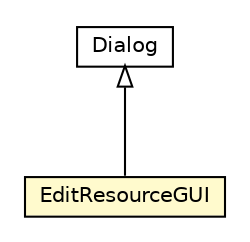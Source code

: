 #!/usr/local/bin/dot
#
# Class diagram 
# Generated by UMLGraph version R5_6-24-gf6e263 (http://www.umlgraph.org/)
#

digraph G {
	edge [fontname="Helvetica",fontsize=10,labelfontname="Helvetica",labelfontsize=10];
	node [fontname="Helvetica",fontsize=10,shape=plaintext];
	nodesep=0.25;
	ranksep=0.5;
	// org.universAAL.tools.makrorecorder.swingGUI.pattern.resource.EditResourceGUI
	c53194 [label=<<table title="org.universAAL.tools.makrorecorder.swingGUI.pattern.resource.EditResourceGUI" border="0" cellborder="1" cellspacing="0" cellpadding="2" port="p" bgcolor="lemonChiffon" href="./EditResourceGUI.html">
		<tr><td><table border="0" cellspacing="0" cellpadding="1">
<tr><td align="center" balign="center"> EditResourceGUI </td></tr>
		</table></td></tr>
		</table>>, URL="./EditResourceGUI.html", fontname="Helvetica", fontcolor="black", fontsize=10.0];
	//org.universAAL.tools.makrorecorder.swingGUI.pattern.resource.EditResourceGUI extends java.awt.Dialog
	c53448:p -> c53194:p [dir=back,arrowtail=empty];
	// java.awt.Dialog
	c53448 [label=<<table title="java.awt.Dialog" border="0" cellborder="1" cellspacing="0" cellpadding="2" port="p" href="http://java.sun.com/j2se/1.4.2/docs/api/java/awt/Dialog.html">
		<tr><td><table border="0" cellspacing="0" cellpadding="1">
<tr><td align="center" balign="center"> Dialog </td></tr>
		</table></td></tr>
		</table>>, URL="http://java.sun.com/j2se/1.4.2/docs/api/java/awt/Dialog.html", fontname="Helvetica", fontcolor="black", fontsize=10.0];
}

